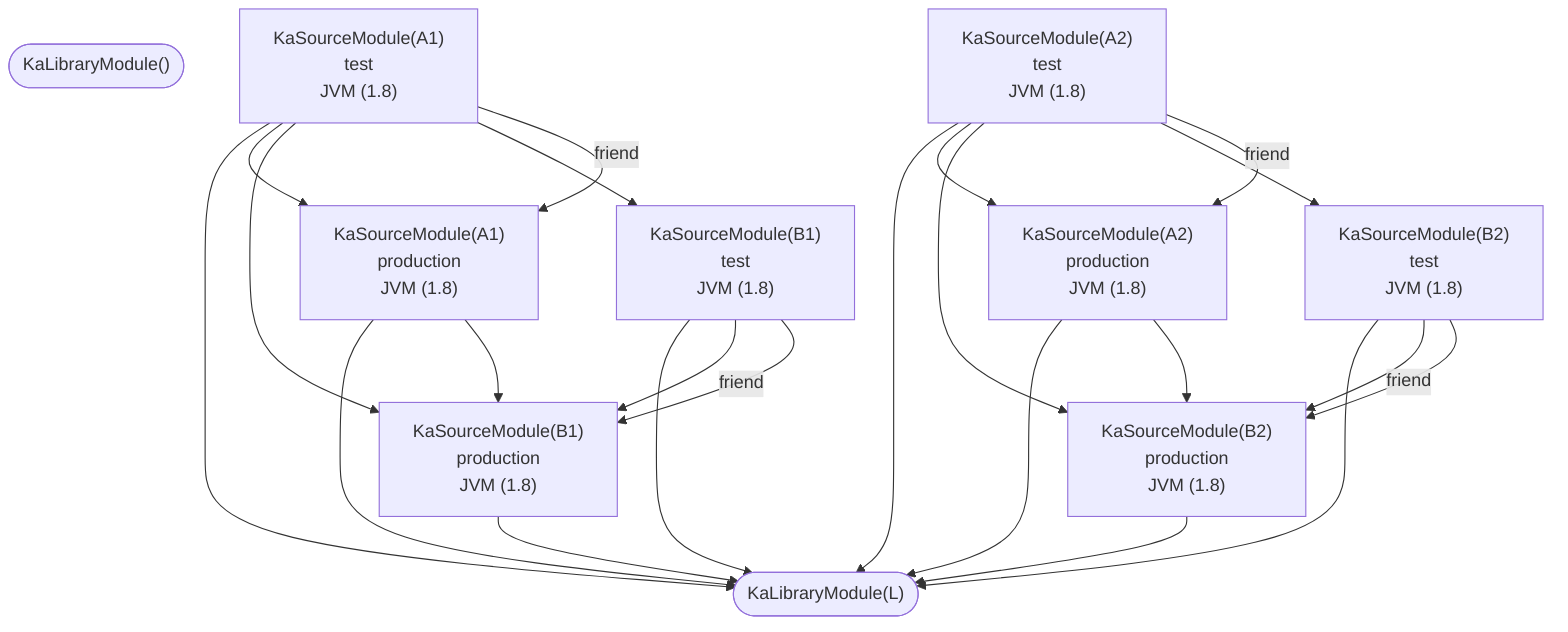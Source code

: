 graph TD
  KaLibraryModule_0(["KaLibraryModule(<SDK>)"])
  KaLibraryModule_1(["KaLibraryModule(L)"])
  KaSourceModule_2["KaSourceModule(A1)<br />production<br />JVM (1.8)"]
  KaSourceModule_3["KaSourceModule(A1)<br />test<br />JVM (1.8)"]
  KaSourceModule_4["KaSourceModule(A2)<br />production<br />JVM (1.8)"]
  KaSourceModule_5["KaSourceModule(A2)<br />test<br />JVM (1.8)"]
  KaSourceModule_6["KaSourceModule(B1)<br />production<br />JVM (1.8)"]
  KaSourceModule_7["KaSourceModule(B1)<br />test<br />JVM (1.8)"]
  KaSourceModule_8["KaSourceModule(B2)<br />production<br />JVM (1.8)"]
  KaSourceModule_9["KaSourceModule(B2)<br />test<br />JVM (1.8)"]
  KaSourceModule_2 --> KaLibraryModule_1
  KaSourceModule_2 --> KaSourceModule_6
  KaSourceModule_3 --> KaLibraryModule_1
  KaSourceModule_3 --> KaSourceModule_2
  KaSourceModule_3 --> KaSourceModule_6
  KaSourceModule_3 --> KaSourceModule_7
  KaSourceModule_4 --> KaLibraryModule_1
  KaSourceModule_4 --> KaSourceModule_8
  KaSourceModule_5 --> KaLibraryModule_1
  KaSourceModule_5 --> KaSourceModule_4
  KaSourceModule_5 --> KaSourceModule_8
  KaSourceModule_5 --> KaSourceModule_9
  KaSourceModule_6 --> KaLibraryModule_1
  KaSourceModule_7 --> KaLibraryModule_1
  KaSourceModule_7 --> KaSourceModule_6
  KaSourceModule_8 --> KaLibraryModule_1
  KaSourceModule_9 --> KaLibraryModule_1
  KaSourceModule_9 --> KaSourceModule_8
  KaSourceModule_3 --friend--> KaSourceModule_2
  KaSourceModule_5 --friend--> KaSourceModule_4
  KaSourceModule_7 --friend--> KaSourceModule_6
  KaSourceModule_9 --friend--> KaSourceModule_8